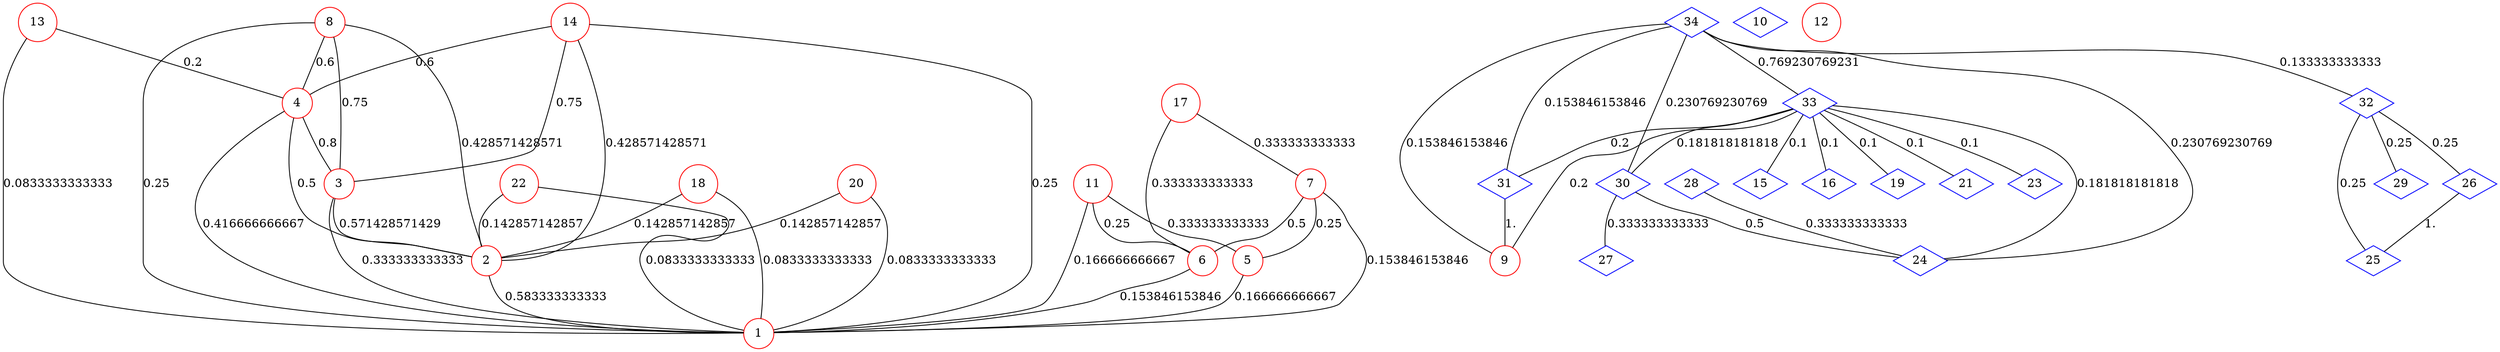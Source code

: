 graph G {
  1 [shape=circle, color="#FF0000", label="1", ];
  2 [shape=circle, color="#FF0000", label="2", ];
  3 [shape=circle, color="#FF0000", label="3", ];
  4 [shape=circle, color="#FF0000", label="4", ];
  5 [shape=circle, color="#FF0000", label="5", ];
  6 [shape=circle, color="#FF0000", label="6", ];
  7 [shape=circle, color="#FF0000", label="7", ];
  8 [shape=circle, color="#FF0000", label="8", ];
  9 [shape=circle, color="#FF0000", label="9", ];
  10 [shape=diamond, color="#0000FF", label="10", ];
  11 [shape=circle, color="#FF0000", label="11", ];
  12 [shape=circle, color="#FF0000", label="12", ];
  13 [shape=circle, color="#FF0000", label="13", ];
  14 [shape=circle, color="#FF0000", label="14", ];
  15 [shape=diamond, color="#0000FF", label="15", ];
  16 [shape=diamond, color="#0000FF", label="16", ];
  17 [shape=circle, color="#FF0000", label="17", ];
  18 [shape=circle, color="#FF0000", label="18", ];
  19 [shape=diamond, color="#0000FF", label="19", ];
  20 [shape=circle, color="#FF0000", label="20", ];
  21 [shape=diamond, color="#0000FF", label="21", ];
  22 [shape=circle, color="#FF0000", label="22", ];
  23 [shape=diamond, color="#0000FF", label="23", ];
  24 [shape=diamond, color="#0000FF", label="24", ];
  25 [shape=diamond, color="#0000FF", label="25", ];
  26 [shape=diamond, color="#0000FF", label="26", ];
  27 [shape=diamond, color="#0000FF", label="27", ];
  28 [shape=diamond, color="#0000FF", label="28", ];
  29 [shape=diamond, color="#0000FF", label="29", ];
  30 [shape=diamond, color="#0000FF", label="30", ];
  31 [shape=diamond, color="#0000FF", label="31", ];
  32 [shape=diamond, color="#0000FF", label="32", ];
  33 [shape=diamond, color="#0000FF", label="33", ];
  34 [shape=diamond, color="#0000FF", label="34", ];
  
  
  2 -- 1 [label="0.583333333333", ];
  3 -- 1 [label="0.333333333333", ];
  3 -- 2 [label="0.571428571429", ];
  4 -- 1 [label="0.416666666667", ];
  4 -- 2 [label="0.5", ];
  4 -- 3 [label="0.8", ];
  5 -- 1 [label="0.166666666667", ];
  6 -- 1 [label="0.153846153846", ];
  7 -- 1 [label="0.153846153846", ];
  7 -- 5 [label="0.25", ];
  7 -- 6 [label="0.5", ];
  8 -- 1 [label="0.25", ];
  8 -- 2 [label="0.428571428571", ];
  8 -- 3 [label="0.75", ];
  8 -- 4 [label="0.6", ];
  11 -- 1 [label="0.166666666667", ];
  11 -- 5 [label="0.333333333333", ];
  11 -- 6 [label="0.25", ];
  13 -- 1 [label="0.0833333333333", ];
  13 -- 4 [label="0.2", ];
  14 -- 1 [label="0.25", ];
  14 -- 2 [label="0.428571428571", ];
  14 -- 3 [label="0.75", ];
  14 -- 4 [label="0.6", ];
  17 -- 6 [label="0.333333333333", ];
  17 -- 7 [label="0.333333333333", ];
  18 -- 1 [label="0.0833333333333", ];
  18 -- 2 [label="0.142857142857", ];
  20 -- 1 [label="0.0833333333333", ];
  20 -- 2 [label="0.142857142857", ];
  22 -- 1 [label="0.0833333333333", ];
  22 -- 2 [label="0.142857142857", ];
  26 -- 25 [label="1.", ];
  28 -- 24 [label="0.333333333333", ];
  30 -- 24 [label="0.5", ];
  30 -- 27 [label="0.333333333333", ];
  31 -- 9 [label="1.", ];
  32 -- 25 [label="0.25", ];
  32 -- 26 [label="0.25", ];
  32 -- 29 [label="0.25", ];
  33 -- 9 [label="0.2", ];
  33 -- 15 [label="0.1", ];
  33 -- 16 [label="0.1", ];
  33 -- 19 [label="0.1", ];
  33 -- 21 [label="0.1", ];
  33 -- 23 [label="0.1", ];
  33 -- 24 [label="0.181818181818", ];
  33 -- 30 [label="0.181818181818", ];
  33 -- 31 [label="0.2", ];
  34 -- 9 [label="0.153846153846", ];
  34 -- 24 [label="0.230769230769", ];
  34 -- 30 [label="0.230769230769", ];
  34 -- 31 [label="0.153846153846", ];
  34 -- 32 [label="0.133333333333", ];
  34 -- 33 [label="0.769230769231", ];
  
  }